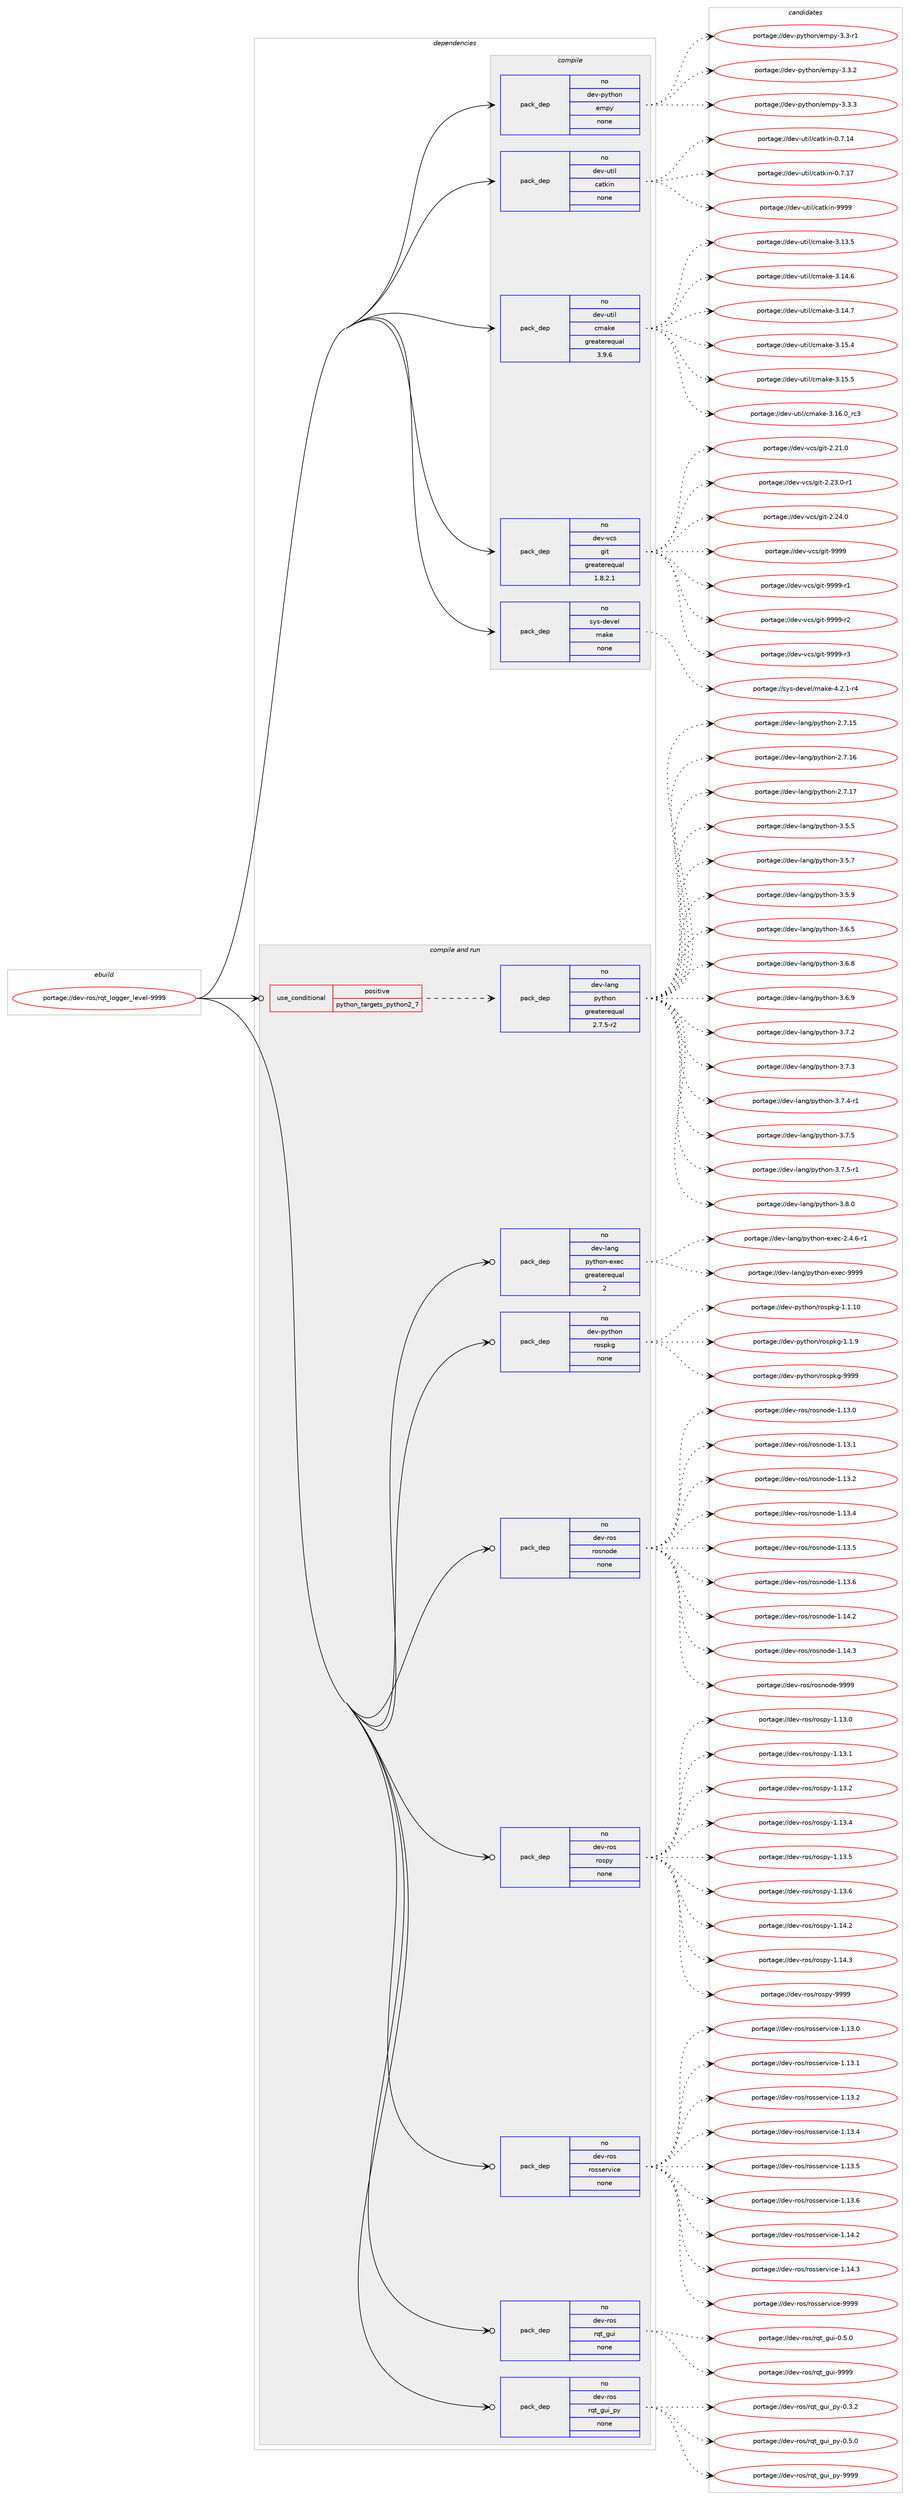 digraph prolog {

# *************
# Graph options
# *************

newrank=true;
concentrate=true;
compound=true;
graph [rankdir=LR,fontname=Helvetica,fontsize=10,ranksep=1.5];#, ranksep=2.5, nodesep=0.2];
edge  [arrowhead=vee];
node  [fontname=Helvetica,fontsize=10];

# **********
# The ebuild
# **********

subgraph cluster_leftcol {
color=gray;
rank=same;
label=<<i>ebuild</i>>;
id [label="portage://dev-ros/rqt_logger_level-9999", color=red, width=4, href="../dev-ros/rqt_logger_level-9999.svg"];
}

# ****************
# The dependencies
# ****************

subgraph cluster_midcol {
color=gray;
label=<<i>dependencies</i>>;
subgraph cluster_compile {
fillcolor="#eeeeee";
style=filled;
label=<<i>compile</i>>;
subgraph pack152625 {
dependency200643 [label=<<TABLE BORDER="0" CELLBORDER="1" CELLSPACING="0" CELLPADDING="4" WIDTH="220"><TR><TD ROWSPAN="6" CELLPADDING="30">pack_dep</TD></TR><TR><TD WIDTH="110">no</TD></TR><TR><TD>dev-python</TD></TR><TR><TD>empy</TD></TR><TR><TD>none</TD></TR><TR><TD></TD></TR></TABLE>>, shape=none, color=blue];
}
id:e -> dependency200643:w [weight=20,style="solid",arrowhead="vee"];
subgraph pack152626 {
dependency200644 [label=<<TABLE BORDER="0" CELLBORDER="1" CELLSPACING="0" CELLPADDING="4" WIDTH="220"><TR><TD ROWSPAN="6" CELLPADDING="30">pack_dep</TD></TR><TR><TD WIDTH="110">no</TD></TR><TR><TD>dev-util</TD></TR><TR><TD>catkin</TD></TR><TR><TD>none</TD></TR><TR><TD></TD></TR></TABLE>>, shape=none, color=blue];
}
id:e -> dependency200644:w [weight=20,style="solid",arrowhead="vee"];
subgraph pack152627 {
dependency200645 [label=<<TABLE BORDER="0" CELLBORDER="1" CELLSPACING="0" CELLPADDING="4" WIDTH="220"><TR><TD ROWSPAN="6" CELLPADDING="30">pack_dep</TD></TR><TR><TD WIDTH="110">no</TD></TR><TR><TD>dev-util</TD></TR><TR><TD>cmake</TD></TR><TR><TD>greaterequal</TD></TR><TR><TD>3.9.6</TD></TR></TABLE>>, shape=none, color=blue];
}
id:e -> dependency200645:w [weight=20,style="solid",arrowhead="vee"];
subgraph pack152628 {
dependency200646 [label=<<TABLE BORDER="0" CELLBORDER="1" CELLSPACING="0" CELLPADDING="4" WIDTH="220"><TR><TD ROWSPAN="6" CELLPADDING="30">pack_dep</TD></TR><TR><TD WIDTH="110">no</TD></TR><TR><TD>dev-vcs</TD></TR><TR><TD>git</TD></TR><TR><TD>greaterequal</TD></TR><TR><TD>1.8.2.1</TD></TR></TABLE>>, shape=none, color=blue];
}
id:e -> dependency200646:w [weight=20,style="solid",arrowhead="vee"];
subgraph pack152629 {
dependency200647 [label=<<TABLE BORDER="0" CELLBORDER="1" CELLSPACING="0" CELLPADDING="4" WIDTH="220"><TR><TD ROWSPAN="6" CELLPADDING="30">pack_dep</TD></TR><TR><TD WIDTH="110">no</TD></TR><TR><TD>sys-devel</TD></TR><TR><TD>make</TD></TR><TR><TD>none</TD></TR><TR><TD></TD></TR></TABLE>>, shape=none, color=blue];
}
id:e -> dependency200647:w [weight=20,style="solid",arrowhead="vee"];
}
subgraph cluster_compileandrun {
fillcolor="#eeeeee";
style=filled;
label=<<i>compile and run</i>>;
subgraph cond44590 {
dependency200648 [label=<<TABLE BORDER="0" CELLBORDER="1" CELLSPACING="0" CELLPADDING="4"><TR><TD ROWSPAN="3" CELLPADDING="10">use_conditional</TD></TR><TR><TD>positive</TD></TR><TR><TD>python_targets_python2_7</TD></TR></TABLE>>, shape=none, color=red];
subgraph pack152630 {
dependency200649 [label=<<TABLE BORDER="0" CELLBORDER="1" CELLSPACING="0" CELLPADDING="4" WIDTH="220"><TR><TD ROWSPAN="6" CELLPADDING="30">pack_dep</TD></TR><TR><TD WIDTH="110">no</TD></TR><TR><TD>dev-lang</TD></TR><TR><TD>python</TD></TR><TR><TD>greaterequal</TD></TR><TR><TD>2.7.5-r2</TD></TR></TABLE>>, shape=none, color=blue];
}
dependency200648:e -> dependency200649:w [weight=20,style="dashed",arrowhead="vee"];
}
id:e -> dependency200648:w [weight=20,style="solid",arrowhead="odotvee"];
subgraph pack152631 {
dependency200650 [label=<<TABLE BORDER="0" CELLBORDER="1" CELLSPACING="0" CELLPADDING="4" WIDTH="220"><TR><TD ROWSPAN="6" CELLPADDING="30">pack_dep</TD></TR><TR><TD WIDTH="110">no</TD></TR><TR><TD>dev-lang</TD></TR><TR><TD>python-exec</TD></TR><TR><TD>greaterequal</TD></TR><TR><TD>2</TD></TR></TABLE>>, shape=none, color=blue];
}
id:e -> dependency200650:w [weight=20,style="solid",arrowhead="odotvee"];
subgraph pack152632 {
dependency200651 [label=<<TABLE BORDER="0" CELLBORDER="1" CELLSPACING="0" CELLPADDING="4" WIDTH="220"><TR><TD ROWSPAN="6" CELLPADDING="30">pack_dep</TD></TR><TR><TD WIDTH="110">no</TD></TR><TR><TD>dev-python</TD></TR><TR><TD>rospkg</TD></TR><TR><TD>none</TD></TR><TR><TD></TD></TR></TABLE>>, shape=none, color=blue];
}
id:e -> dependency200651:w [weight=20,style="solid",arrowhead="odotvee"];
subgraph pack152633 {
dependency200652 [label=<<TABLE BORDER="0" CELLBORDER="1" CELLSPACING="0" CELLPADDING="4" WIDTH="220"><TR><TD ROWSPAN="6" CELLPADDING="30">pack_dep</TD></TR><TR><TD WIDTH="110">no</TD></TR><TR><TD>dev-ros</TD></TR><TR><TD>rosnode</TD></TR><TR><TD>none</TD></TR><TR><TD></TD></TR></TABLE>>, shape=none, color=blue];
}
id:e -> dependency200652:w [weight=20,style="solid",arrowhead="odotvee"];
subgraph pack152634 {
dependency200653 [label=<<TABLE BORDER="0" CELLBORDER="1" CELLSPACING="0" CELLPADDING="4" WIDTH="220"><TR><TD ROWSPAN="6" CELLPADDING="30">pack_dep</TD></TR><TR><TD WIDTH="110">no</TD></TR><TR><TD>dev-ros</TD></TR><TR><TD>rospy</TD></TR><TR><TD>none</TD></TR><TR><TD></TD></TR></TABLE>>, shape=none, color=blue];
}
id:e -> dependency200653:w [weight=20,style="solid",arrowhead="odotvee"];
subgraph pack152635 {
dependency200654 [label=<<TABLE BORDER="0" CELLBORDER="1" CELLSPACING="0" CELLPADDING="4" WIDTH="220"><TR><TD ROWSPAN="6" CELLPADDING="30">pack_dep</TD></TR><TR><TD WIDTH="110">no</TD></TR><TR><TD>dev-ros</TD></TR><TR><TD>rosservice</TD></TR><TR><TD>none</TD></TR><TR><TD></TD></TR></TABLE>>, shape=none, color=blue];
}
id:e -> dependency200654:w [weight=20,style="solid",arrowhead="odotvee"];
subgraph pack152636 {
dependency200655 [label=<<TABLE BORDER="0" CELLBORDER="1" CELLSPACING="0" CELLPADDING="4" WIDTH="220"><TR><TD ROWSPAN="6" CELLPADDING="30">pack_dep</TD></TR><TR><TD WIDTH="110">no</TD></TR><TR><TD>dev-ros</TD></TR><TR><TD>rqt_gui</TD></TR><TR><TD>none</TD></TR><TR><TD></TD></TR></TABLE>>, shape=none, color=blue];
}
id:e -> dependency200655:w [weight=20,style="solid",arrowhead="odotvee"];
subgraph pack152637 {
dependency200656 [label=<<TABLE BORDER="0" CELLBORDER="1" CELLSPACING="0" CELLPADDING="4" WIDTH="220"><TR><TD ROWSPAN="6" CELLPADDING="30">pack_dep</TD></TR><TR><TD WIDTH="110">no</TD></TR><TR><TD>dev-ros</TD></TR><TR><TD>rqt_gui_py</TD></TR><TR><TD>none</TD></TR><TR><TD></TD></TR></TABLE>>, shape=none, color=blue];
}
id:e -> dependency200656:w [weight=20,style="solid",arrowhead="odotvee"];
}
subgraph cluster_run {
fillcolor="#eeeeee";
style=filled;
label=<<i>run</i>>;
}
}

# **************
# The candidates
# **************

subgraph cluster_choices {
rank=same;
color=gray;
label=<<i>candidates</i>>;

subgraph choice152625 {
color=black;
nodesep=1;
choiceportage1001011184511212111610411111047101109112121455146514511449 [label="portage://dev-python/empy-3.3-r1", color=red, width=4,href="../dev-python/empy-3.3-r1.svg"];
choiceportage1001011184511212111610411111047101109112121455146514650 [label="portage://dev-python/empy-3.3.2", color=red, width=4,href="../dev-python/empy-3.3.2.svg"];
choiceportage1001011184511212111610411111047101109112121455146514651 [label="portage://dev-python/empy-3.3.3", color=red, width=4,href="../dev-python/empy-3.3.3.svg"];
dependency200643:e -> choiceportage1001011184511212111610411111047101109112121455146514511449:w [style=dotted,weight="100"];
dependency200643:e -> choiceportage1001011184511212111610411111047101109112121455146514650:w [style=dotted,weight="100"];
dependency200643:e -> choiceportage1001011184511212111610411111047101109112121455146514651:w [style=dotted,weight="100"];
}
subgraph choice152626 {
color=black;
nodesep=1;
choiceportage1001011184511711610510847999711610710511045484655464952 [label="portage://dev-util/catkin-0.7.14", color=red, width=4,href="../dev-util/catkin-0.7.14.svg"];
choiceportage1001011184511711610510847999711610710511045484655464955 [label="portage://dev-util/catkin-0.7.17", color=red, width=4,href="../dev-util/catkin-0.7.17.svg"];
choiceportage100101118451171161051084799971161071051104557575757 [label="portage://dev-util/catkin-9999", color=red, width=4,href="../dev-util/catkin-9999.svg"];
dependency200644:e -> choiceportage1001011184511711610510847999711610710511045484655464952:w [style=dotted,weight="100"];
dependency200644:e -> choiceportage1001011184511711610510847999711610710511045484655464955:w [style=dotted,weight="100"];
dependency200644:e -> choiceportage100101118451171161051084799971161071051104557575757:w [style=dotted,weight="100"];
}
subgraph choice152627 {
color=black;
nodesep=1;
choiceportage1001011184511711610510847991099710710145514649514653 [label="portage://dev-util/cmake-3.13.5", color=red, width=4,href="../dev-util/cmake-3.13.5.svg"];
choiceportage1001011184511711610510847991099710710145514649524654 [label="portage://dev-util/cmake-3.14.6", color=red, width=4,href="../dev-util/cmake-3.14.6.svg"];
choiceportage1001011184511711610510847991099710710145514649524655 [label="portage://dev-util/cmake-3.14.7", color=red, width=4,href="../dev-util/cmake-3.14.7.svg"];
choiceportage1001011184511711610510847991099710710145514649534652 [label="portage://dev-util/cmake-3.15.4", color=red, width=4,href="../dev-util/cmake-3.15.4.svg"];
choiceportage1001011184511711610510847991099710710145514649534653 [label="portage://dev-util/cmake-3.15.5", color=red, width=4,href="../dev-util/cmake-3.15.5.svg"];
choiceportage1001011184511711610510847991099710710145514649544648951149951 [label="portage://dev-util/cmake-3.16.0_rc3", color=red, width=4,href="../dev-util/cmake-3.16.0_rc3.svg"];
dependency200645:e -> choiceportage1001011184511711610510847991099710710145514649514653:w [style=dotted,weight="100"];
dependency200645:e -> choiceportage1001011184511711610510847991099710710145514649524654:w [style=dotted,weight="100"];
dependency200645:e -> choiceportage1001011184511711610510847991099710710145514649524655:w [style=dotted,weight="100"];
dependency200645:e -> choiceportage1001011184511711610510847991099710710145514649534652:w [style=dotted,weight="100"];
dependency200645:e -> choiceportage1001011184511711610510847991099710710145514649534653:w [style=dotted,weight="100"];
dependency200645:e -> choiceportage1001011184511711610510847991099710710145514649544648951149951:w [style=dotted,weight="100"];
}
subgraph choice152628 {
color=black;
nodesep=1;
choiceportage10010111845118991154710310511645504650494648 [label="portage://dev-vcs/git-2.21.0", color=red, width=4,href="../dev-vcs/git-2.21.0.svg"];
choiceportage100101118451189911547103105116455046505146484511449 [label="portage://dev-vcs/git-2.23.0-r1", color=red, width=4,href="../dev-vcs/git-2.23.0-r1.svg"];
choiceportage10010111845118991154710310511645504650524648 [label="portage://dev-vcs/git-2.24.0", color=red, width=4,href="../dev-vcs/git-2.24.0.svg"];
choiceportage1001011184511899115471031051164557575757 [label="portage://dev-vcs/git-9999", color=red, width=4,href="../dev-vcs/git-9999.svg"];
choiceportage10010111845118991154710310511645575757574511449 [label="portage://dev-vcs/git-9999-r1", color=red, width=4,href="../dev-vcs/git-9999-r1.svg"];
choiceportage10010111845118991154710310511645575757574511450 [label="portage://dev-vcs/git-9999-r2", color=red, width=4,href="../dev-vcs/git-9999-r2.svg"];
choiceportage10010111845118991154710310511645575757574511451 [label="portage://dev-vcs/git-9999-r3", color=red, width=4,href="../dev-vcs/git-9999-r3.svg"];
dependency200646:e -> choiceportage10010111845118991154710310511645504650494648:w [style=dotted,weight="100"];
dependency200646:e -> choiceportage100101118451189911547103105116455046505146484511449:w [style=dotted,weight="100"];
dependency200646:e -> choiceportage10010111845118991154710310511645504650524648:w [style=dotted,weight="100"];
dependency200646:e -> choiceportage1001011184511899115471031051164557575757:w [style=dotted,weight="100"];
dependency200646:e -> choiceportage10010111845118991154710310511645575757574511449:w [style=dotted,weight="100"];
dependency200646:e -> choiceportage10010111845118991154710310511645575757574511450:w [style=dotted,weight="100"];
dependency200646:e -> choiceportage10010111845118991154710310511645575757574511451:w [style=dotted,weight="100"];
}
subgraph choice152629 {
color=black;
nodesep=1;
choiceportage1151211154510010111810110847109971071014552465046494511452 [label="portage://sys-devel/make-4.2.1-r4", color=red, width=4,href="../sys-devel/make-4.2.1-r4.svg"];
dependency200647:e -> choiceportage1151211154510010111810110847109971071014552465046494511452:w [style=dotted,weight="100"];
}
subgraph choice152630 {
color=black;
nodesep=1;
choiceportage10010111845108971101034711212111610411111045504655464953 [label="portage://dev-lang/python-2.7.15", color=red, width=4,href="../dev-lang/python-2.7.15.svg"];
choiceportage10010111845108971101034711212111610411111045504655464954 [label="portage://dev-lang/python-2.7.16", color=red, width=4,href="../dev-lang/python-2.7.16.svg"];
choiceportage10010111845108971101034711212111610411111045504655464955 [label="portage://dev-lang/python-2.7.17", color=red, width=4,href="../dev-lang/python-2.7.17.svg"];
choiceportage100101118451089711010347112121116104111110455146534653 [label="portage://dev-lang/python-3.5.5", color=red, width=4,href="../dev-lang/python-3.5.5.svg"];
choiceportage100101118451089711010347112121116104111110455146534655 [label="portage://dev-lang/python-3.5.7", color=red, width=4,href="../dev-lang/python-3.5.7.svg"];
choiceportage100101118451089711010347112121116104111110455146534657 [label="portage://dev-lang/python-3.5.9", color=red, width=4,href="../dev-lang/python-3.5.9.svg"];
choiceportage100101118451089711010347112121116104111110455146544653 [label="portage://dev-lang/python-3.6.5", color=red, width=4,href="../dev-lang/python-3.6.5.svg"];
choiceportage100101118451089711010347112121116104111110455146544656 [label="portage://dev-lang/python-3.6.8", color=red, width=4,href="../dev-lang/python-3.6.8.svg"];
choiceportage100101118451089711010347112121116104111110455146544657 [label="portage://dev-lang/python-3.6.9", color=red, width=4,href="../dev-lang/python-3.6.9.svg"];
choiceportage100101118451089711010347112121116104111110455146554650 [label="portage://dev-lang/python-3.7.2", color=red, width=4,href="../dev-lang/python-3.7.2.svg"];
choiceportage100101118451089711010347112121116104111110455146554651 [label="portage://dev-lang/python-3.7.3", color=red, width=4,href="../dev-lang/python-3.7.3.svg"];
choiceportage1001011184510897110103471121211161041111104551465546524511449 [label="portage://dev-lang/python-3.7.4-r1", color=red, width=4,href="../dev-lang/python-3.7.4-r1.svg"];
choiceportage100101118451089711010347112121116104111110455146554653 [label="portage://dev-lang/python-3.7.5", color=red, width=4,href="../dev-lang/python-3.7.5.svg"];
choiceportage1001011184510897110103471121211161041111104551465546534511449 [label="portage://dev-lang/python-3.7.5-r1", color=red, width=4,href="../dev-lang/python-3.7.5-r1.svg"];
choiceportage100101118451089711010347112121116104111110455146564648 [label="portage://dev-lang/python-3.8.0", color=red, width=4,href="../dev-lang/python-3.8.0.svg"];
dependency200649:e -> choiceportage10010111845108971101034711212111610411111045504655464953:w [style=dotted,weight="100"];
dependency200649:e -> choiceportage10010111845108971101034711212111610411111045504655464954:w [style=dotted,weight="100"];
dependency200649:e -> choiceportage10010111845108971101034711212111610411111045504655464955:w [style=dotted,weight="100"];
dependency200649:e -> choiceportage100101118451089711010347112121116104111110455146534653:w [style=dotted,weight="100"];
dependency200649:e -> choiceportage100101118451089711010347112121116104111110455146534655:w [style=dotted,weight="100"];
dependency200649:e -> choiceportage100101118451089711010347112121116104111110455146534657:w [style=dotted,weight="100"];
dependency200649:e -> choiceportage100101118451089711010347112121116104111110455146544653:w [style=dotted,weight="100"];
dependency200649:e -> choiceportage100101118451089711010347112121116104111110455146544656:w [style=dotted,weight="100"];
dependency200649:e -> choiceportage100101118451089711010347112121116104111110455146544657:w [style=dotted,weight="100"];
dependency200649:e -> choiceportage100101118451089711010347112121116104111110455146554650:w [style=dotted,weight="100"];
dependency200649:e -> choiceportage100101118451089711010347112121116104111110455146554651:w [style=dotted,weight="100"];
dependency200649:e -> choiceportage1001011184510897110103471121211161041111104551465546524511449:w [style=dotted,weight="100"];
dependency200649:e -> choiceportage100101118451089711010347112121116104111110455146554653:w [style=dotted,weight="100"];
dependency200649:e -> choiceportage1001011184510897110103471121211161041111104551465546534511449:w [style=dotted,weight="100"];
dependency200649:e -> choiceportage100101118451089711010347112121116104111110455146564648:w [style=dotted,weight="100"];
}
subgraph choice152631 {
color=black;
nodesep=1;
choiceportage10010111845108971101034711212111610411111045101120101994550465246544511449 [label="portage://dev-lang/python-exec-2.4.6-r1", color=red, width=4,href="../dev-lang/python-exec-2.4.6-r1.svg"];
choiceportage10010111845108971101034711212111610411111045101120101994557575757 [label="portage://dev-lang/python-exec-9999", color=red, width=4,href="../dev-lang/python-exec-9999.svg"];
dependency200650:e -> choiceportage10010111845108971101034711212111610411111045101120101994550465246544511449:w [style=dotted,weight="100"];
dependency200650:e -> choiceportage10010111845108971101034711212111610411111045101120101994557575757:w [style=dotted,weight="100"];
}
subgraph choice152632 {
color=black;
nodesep=1;
choiceportage100101118451121211161041111104711411111511210710345494649464948 [label="portage://dev-python/rospkg-1.1.10", color=red, width=4,href="../dev-python/rospkg-1.1.10.svg"];
choiceportage1001011184511212111610411111047114111115112107103454946494657 [label="portage://dev-python/rospkg-1.1.9", color=red, width=4,href="../dev-python/rospkg-1.1.9.svg"];
choiceportage10010111845112121116104111110471141111151121071034557575757 [label="portage://dev-python/rospkg-9999", color=red, width=4,href="../dev-python/rospkg-9999.svg"];
dependency200651:e -> choiceportage100101118451121211161041111104711411111511210710345494649464948:w [style=dotted,weight="100"];
dependency200651:e -> choiceportage1001011184511212111610411111047114111115112107103454946494657:w [style=dotted,weight="100"];
dependency200651:e -> choiceportage10010111845112121116104111110471141111151121071034557575757:w [style=dotted,weight="100"];
}
subgraph choice152633 {
color=black;
nodesep=1;
choiceportage100101118451141111154711411111511011110010145494649514648 [label="portage://dev-ros/rosnode-1.13.0", color=red, width=4,href="../dev-ros/rosnode-1.13.0.svg"];
choiceportage100101118451141111154711411111511011110010145494649514649 [label="portage://dev-ros/rosnode-1.13.1", color=red, width=4,href="../dev-ros/rosnode-1.13.1.svg"];
choiceportage100101118451141111154711411111511011110010145494649514650 [label="portage://dev-ros/rosnode-1.13.2", color=red, width=4,href="../dev-ros/rosnode-1.13.2.svg"];
choiceportage100101118451141111154711411111511011110010145494649514652 [label="portage://dev-ros/rosnode-1.13.4", color=red, width=4,href="../dev-ros/rosnode-1.13.4.svg"];
choiceportage100101118451141111154711411111511011110010145494649514653 [label="portage://dev-ros/rosnode-1.13.5", color=red, width=4,href="../dev-ros/rosnode-1.13.5.svg"];
choiceportage100101118451141111154711411111511011110010145494649514654 [label="portage://dev-ros/rosnode-1.13.6", color=red, width=4,href="../dev-ros/rosnode-1.13.6.svg"];
choiceportage100101118451141111154711411111511011110010145494649524650 [label="portage://dev-ros/rosnode-1.14.2", color=red, width=4,href="../dev-ros/rosnode-1.14.2.svg"];
choiceportage100101118451141111154711411111511011110010145494649524651 [label="portage://dev-ros/rosnode-1.14.3", color=red, width=4,href="../dev-ros/rosnode-1.14.3.svg"];
choiceportage10010111845114111115471141111151101111001014557575757 [label="portage://dev-ros/rosnode-9999", color=red, width=4,href="../dev-ros/rosnode-9999.svg"];
dependency200652:e -> choiceportage100101118451141111154711411111511011110010145494649514648:w [style=dotted,weight="100"];
dependency200652:e -> choiceportage100101118451141111154711411111511011110010145494649514649:w [style=dotted,weight="100"];
dependency200652:e -> choiceportage100101118451141111154711411111511011110010145494649514650:w [style=dotted,weight="100"];
dependency200652:e -> choiceportage100101118451141111154711411111511011110010145494649514652:w [style=dotted,weight="100"];
dependency200652:e -> choiceportage100101118451141111154711411111511011110010145494649514653:w [style=dotted,weight="100"];
dependency200652:e -> choiceportage100101118451141111154711411111511011110010145494649514654:w [style=dotted,weight="100"];
dependency200652:e -> choiceportage100101118451141111154711411111511011110010145494649524650:w [style=dotted,weight="100"];
dependency200652:e -> choiceportage100101118451141111154711411111511011110010145494649524651:w [style=dotted,weight="100"];
dependency200652:e -> choiceportage10010111845114111115471141111151101111001014557575757:w [style=dotted,weight="100"];
}
subgraph choice152634 {
color=black;
nodesep=1;
choiceportage100101118451141111154711411111511212145494649514648 [label="portage://dev-ros/rospy-1.13.0", color=red, width=4,href="../dev-ros/rospy-1.13.0.svg"];
choiceportage100101118451141111154711411111511212145494649514649 [label="portage://dev-ros/rospy-1.13.1", color=red, width=4,href="../dev-ros/rospy-1.13.1.svg"];
choiceportage100101118451141111154711411111511212145494649514650 [label="portage://dev-ros/rospy-1.13.2", color=red, width=4,href="../dev-ros/rospy-1.13.2.svg"];
choiceportage100101118451141111154711411111511212145494649514652 [label="portage://dev-ros/rospy-1.13.4", color=red, width=4,href="../dev-ros/rospy-1.13.4.svg"];
choiceportage100101118451141111154711411111511212145494649514653 [label="portage://dev-ros/rospy-1.13.5", color=red, width=4,href="../dev-ros/rospy-1.13.5.svg"];
choiceportage100101118451141111154711411111511212145494649514654 [label="portage://dev-ros/rospy-1.13.6", color=red, width=4,href="../dev-ros/rospy-1.13.6.svg"];
choiceportage100101118451141111154711411111511212145494649524650 [label="portage://dev-ros/rospy-1.14.2", color=red, width=4,href="../dev-ros/rospy-1.14.2.svg"];
choiceportage100101118451141111154711411111511212145494649524651 [label="portage://dev-ros/rospy-1.14.3", color=red, width=4,href="../dev-ros/rospy-1.14.3.svg"];
choiceportage10010111845114111115471141111151121214557575757 [label="portage://dev-ros/rospy-9999", color=red, width=4,href="../dev-ros/rospy-9999.svg"];
dependency200653:e -> choiceportage100101118451141111154711411111511212145494649514648:w [style=dotted,weight="100"];
dependency200653:e -> choiceportage100101118451141111154711411111511212145494649514649:w [style=dotted,weight="100"];
dependency200653:e -> choiceportage100101118451141111154711411111511212145494649514650:w [style=dotted,weight="100"];
dependency200653:e -> choiceportage100101118451141111154711411111511212145494649514652:w [style=dotted,weight="100"];
dependency200653:e -> choiceportage100101118451141111154711411111511212145494649514653:w [style=dotted,weight="100"];
dependency200653:e -> choiceportage100101118451141111154711411111511212145494649514654:w [style=dotted,weight="100"];
dependency200653:e -> choiceportage100101118451141111154711411111511212145494649524650:w [style=dotted,weight="100"];
dependency200653:e -> choiceportage100101118451141111154711411111511212145494649524651:w [style=dotted,weight="100"];
dependency200653:e -> choiceportage10010111845114111115471141111151121214557575757:w [style=dotted,weight="100"];
}
subgraph choice152635 {
color=black;
nodesep=1;
choiceportage10010111845114111115471141111151151011141181059910145494649514648 [label="portage://dev-ros/rosservice-1.13.0", color=red, width=4,href="../dev-ros/rosservice-1.13.0.svg"];
choiceportage10010111845114111115471141111151151011141181059910145494649514649 [label="portage://dev-ros/rosservice-1.13.1", color=red, width=4,href="../dev-ros/rosservice-1.13.1.svg"];
choiceportage10010111845114111115471141111151151011141181059910145494649514650 [label="portage://dev-ros/rosservice-1.13.2", color=red, width=4,href="../dev-ros/rosservice-1.13.2.svg"];
choiceportage10010111845114111115471141111151151011141181059910145494649514652 [label="portage://dev-ros/rosservice-1.13.4", color=red, width=4,href="../dev-ros/rosservice-1.13.4.svg"];
choiceportage10010111845114111115471141111151151011141181059910145494649514653 [label="portage://dev-ros/rosservice-1.13.5", color=red, width=4,href="../dev-ros/rosservice-1.13.5.svg"];
choiceportage10010111845114111115471141111151151011141181059910145494649514654 [label="portage://dev-ros/rosservice-1.13.6", color=red, width=4,href="../dev-ros/rosservice-1.13.6.svg"];
choiceportage10010111845114111115471141111151151011141181059910145494649524650 [label="portage://dev-ros/rosservice-1.14.2", color=red, width=4,href="../dev-ros/rosservice-1.14.2.svg"];
choiceportage10010111845114111115471141111151151011141181059910145494649524651 [label="portage://dev-ros/rosservice-1.14.3", color=red, width=4,href="../dev-ros/rosservice-1.14.3.svg"];
choiceportage1001011184511411111547114111115115101114118105991014557575757 [label="portage://dev-ros/rosservice-9999", color=red, width=4,href="../dev-ros/rosservice-9999.svg"];
dependency200654:e -> choiceportage10010111845114111115471141111151151011141181059910145494649514648:w [style=dotted,weight="100"];
dependency200654:e -> choiceportage10010111845114111115471141111151151011141181059910145494649514649:w [style=dotted,weight="100"];
dependency200654:e -> choiceportage10010111845114111115471141111151151011141181059910145494649514650:w [style=dotted,weight="100"];
dependency200654:e -> choiceportage10010111845114111115471141111151151011141181059910145494649514652:w [style=dotted,weight="100"];
dependency200654:e -> choiceportage10010111845114111115471141111151151011141181059910145494649514653:w [style=dotted,weight="100"];
dependency200654:e -> choiceportage10010111845114111115471141111151151011141181059910145494649514654:w [style=dotted,weight="100"];
dependency200654:e -> choiceportage10010111845114111115471141111151151011141181059910145494649524650:w [style=dotted,weight="100"];
dependency200654:e -> choiceportage10010111845114111115471141111151151011141181059910145494649524651:w [style=dotted,weight="100"];
dependency200654:e -> choiceportage1001011184511411111547114111115115101114118105991014557575757:w [style=dotted,weight="100"];
}
subgraph choice152636 {
color=black;
nodesep=1;
choiceportage100101118451141111154711411311695103117105454846534648 [label="portage://dev-ros/rqt_gui-0.5.0", color=red, width=4,href="../dev-ros/rqt_gui-0.5.0.svg"];
choiceportage1001011184511411111547114113116951031171054557575757 [label="portage://dev-ros/rqt_gui-9999", color=red, width=4,href="../dev-ros/rqt_gui-9999.svg"];
dependency200655:e -> choiceportage100101118451141111154711411311695103117105454846534648:w [style=dotted,weight="100"];
dependency200655:e -> choiceportage1001011184511411111547114113116951031171054557575757:w [style=dotted,weight="100"];
}
subgraph choice152637 {
color=black;
nodesep=1;
choiceportage10010111845114111115471141131169510311710595112121454846514650 [label="portage://dev-ros/rqt_gui_py-0.3.2", color=red, width=4,href="../dev-ros/rqt_gui_py-0.3.2.svg"];
choiceportage10010111845114111115471141131169510311710595112121454846534648 [label="portage://dev-ros/rqt_gui_py-0.5.0", color=red, width=4,href="../dev-ros/rqt_gui_py-0.5.0.svg"];
choiceportage100101118451141111154711411311695103117105951121214557575757 [label="portage://dev-ros/rqt_gui_py-9999", color=red, width=4,href="../dev-ros/rqt_gui_py-9999.svg"];
dependency200656:e -> choiceportage10010111845114111115471141131169510311710595112121454846514650:w [style=dotted,weight="100"];
dependency200656:e -> choiceportage10010111845114111115471141131169510311710595112121454846534648:w [style=dotted,weight="100"];
dependency200656:e -> choiceportage100101118451141111154711411311695103117105951121214557575757:w [style=dotted,weight="100"];
}
}

}
